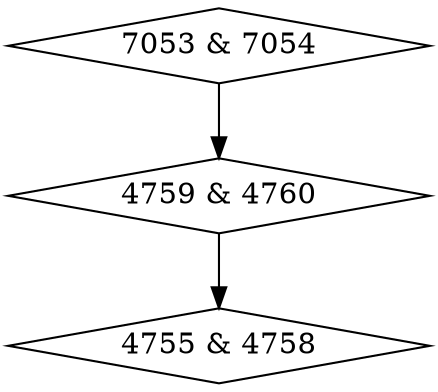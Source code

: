 digraph {
0 [label = "4755 & 4758", shape = diamond];
1 [label = "4759 & 4760", shape = diamond];
2 [label = "7053 & 7054", shape = diamond];
1->0;
2->1;
}
